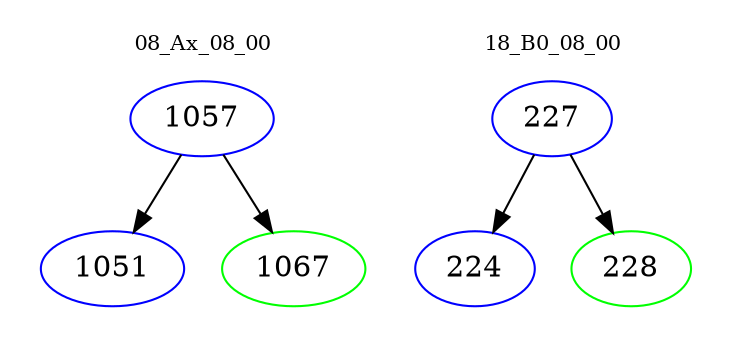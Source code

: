 digraph{
subgraph cluster_0 {
color = white
label = "08_Ax_08_00";
fontsize=10;
T0_1057 [label="1057", color="blue"]
T0_1057 -> T0_1051 [color="black"]
T0_1051 [label="1051", color="blue"]
T0_1057 -> T0_1067 [color="black"]
T0_1067 [label="1067", color="green"]
}
subgraph cluster_1 {
color = white
label = "18_B0_08_00";
fontsize=10;
T1_227 [label="227", color="blue"]
T1_227 -> T1_224 [color="black"]
T1_224 [label="224", color="blue"]
T1_227 -> T1_228 [color="black"]
T1_228 [label="228", color="green"]
}
}
